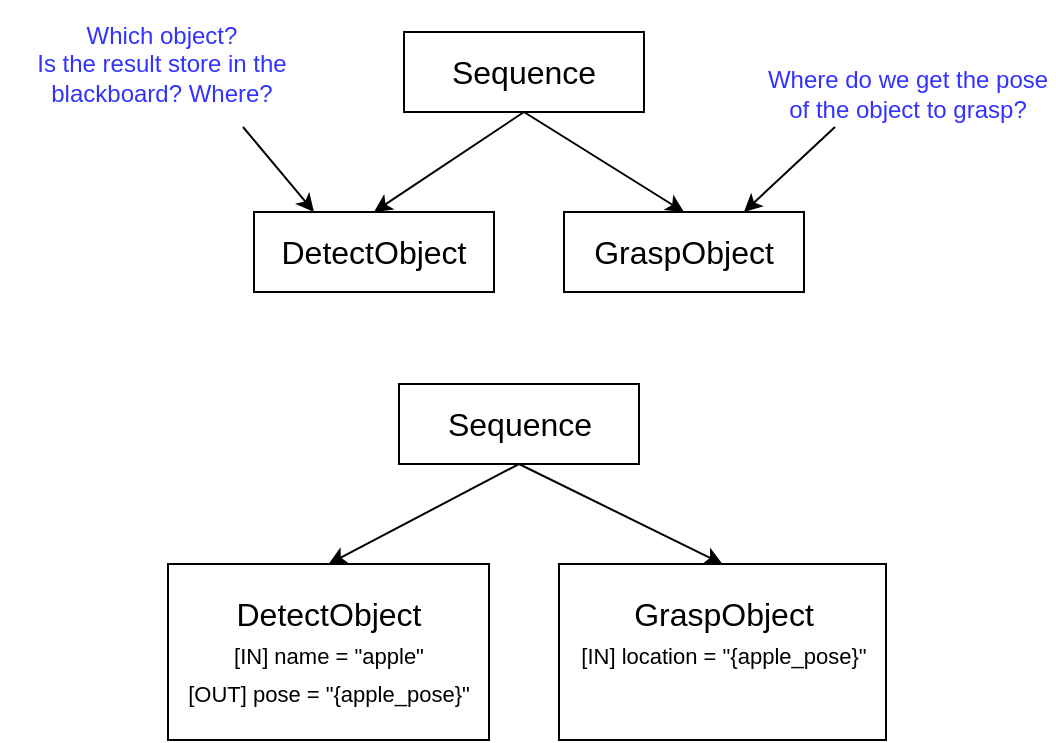 <mxfile version="23.1.5" type="device">
  <diagram name="Page-1" id="gSZtd7ybaE-YaSdB-lf6">
    <mxGraphModel dx="717" dy="440" grid="0" gridSize="10" guides="1" tooltips="1" connect="1" arrows="1" fold="1" page="1" pageScale="1" pageWidth="850" pageHeight="1100" math="0" shadow="0">
      <root>
        <mxCell id="0" />
        <mxCell id="1" parent="0" />
        <mxCell id="Tmei_RwYaEZryfnuTa6W-7" style="rounded=0;orthogonalLoop=1;jettySize=auto;html=1;exitX=0.5;exitY=1;exitDx=0;exitDy=0;entryX=0.5;entryY=0;entryDx=0;entryDy=0;" edge="1" parent="1" source="Tmei_RwYaEZryfnuTa6W-2" target="Tmei_RwYaEZryfnuTa6W-3">
          <mxGeometry relative="1" as="geometry" />
        </mxCell>
        <mxCell id="Tmei_RwYaEZryfnuTa6W-10" style="rounded=0;orthogonalLoop=1;jettySize=auto;html=1;exitX=0.5;exitY=1;exitDx=0;exitDy=0;entryX=0.5;entryY=0;entryDx=0;entryDy=0;" edge="1" parent="1" source="Tmei_RwYaEZryfnuTa6W-2" target="Tmei_RwYaEZryfnuTa6W-4">
          <mxGeometry relative="1" as="geometry" />
        </mxCell>
        <mxCell id="Tmei_RwYaEZryfnuTa6W-2" value="Sequence" style="rounded=0;whiteSpace=wrap;html=1;fontSize=16;" vertex="1" parent="1">
          <mxGeometry x="380" y="270" width="120" height="40" as="geometry" />
        </mxCell>
        <mxCell id="Tmei_RwYaEZryfnuTa6W-3" value="DetectObject" style="rounded=0;whiteSpace=wrap;html=1;fontSize=16;" vertex="1" parent="1">
          <mxGeometry x="305" y="360" width="120" height="40" as="geometry" />
        </mxCell>
        <mxCell id="Tmei_RwYaEZryfnuTa6W-4" value="GraspObject" style="rounded=0;whiteSpace=wrap;html=1;fontSize=16;" vertex="1" parent="1">
          <mxGeometry x="460" y="360" width="120" height="40" as="geometry" />
        </mxCell>
        <mxCell id="Tmei_RwYaEZryfnuTa6W-6" style="rounded=0;orthogonalLoop=1;jettySize=auto;html=1;exitX=0.75;exitY=1;exitDx=0;exitDy=0;entryX=0.25;entryY=0;entryDx=0;entryDy=0;" edge="1" parent="1" source="Tmei_RwYaEZryfnuTa6W-5" target="Tmei_RwYaEZryfnuTa6W-3">
          <mxGeometry relative="1" as="geometry" />
        </mxCell>
        <mxCell id="Tmei_RwYaEZryfnuTa6W-5" value="Which object?&lt;div&gt;Is the result store in the&lt;/div&gt;&lt;div&gt;&lt;span style=&quot;background-color: initial;&quot;&gt;blackboard? Where?&lt;/span&gt;&lt;/div&gt;" style="text;html=1;align=center;verticalAlign=middle;whiteSpace=wrap;rounded=0;fontColor=#3333FF;" vertex="1" parent="1">
          <mxGeometry x="178" y="254" width="162" height="63.5" as="geometry" />
        </mxCell>
        <mxCell id="Tmei_RwYaEZryfnuTa6W-9" style="rounded=0;orthogonalLoop=1;jettySize=auto;html=1;exitX=0.25;exitY=1;exitDx=0;exitDy=0;entryX=0.75;entryY=0;entryDx=0;entryDy=0;" edge="1" parent="1" source="Tmei_RwYaEZryfnuTa6W-8" target="Tmei_RwYaEZryfnuTa6W-4">
          <mxGeometry relative="1" as="geometry" />
        </mxCell>
        <mxCell id="Tmei_RwYaEZryfnuTa6W-8" value="&lt;span style=&quot;background-color: initial;&quot;&gt;Where do we get the pose of the object to grasp?&lt;/span&gt;" style="text;html=1;align=center;verticalAlign=middle;whiteSpace=wrap;rounded=0;fontColor=#3333FF;" vertex="1" parent="1">
          <mxGeometry x="559" y="285" width="146" height="32.5" as="geometry" />
        </mxCell>
        <mxCell id="Tmei_RwYaEZryfnuTa6W-11" style="rounded=0;orthogonalLoop=1;jettySize=auto;html=1;exitX=0.5;exitY=1;exitDx=0;exitDy=0;entryX=0.5;entryY=0;entryDx=0;entryDy=0;" edge="1" parent="1" source="Tmei_RwYaEZryfnuTa6W-13" target="Tmei_RwYaEZryfnuTa6W-14">
          <mxGeometry relative="1" as="geometry" />
        </mxCell>
        <mxCell id="Tmei_RwYaEZryfnuTa6W-12" style="rounded=0;orthogonalLoop=1;jettySize=auto;html=1;exitX=0.5;exitY=1;exitDx=0;exitDy=0;entryX=0.5;entryY=0;entryDx=0;entryDy=0;" edge="1" parent="1" source="Tmei_RwYaEZryfnuTa6W-13" target="Tmei_RwYaEZryfnuTa6W-15">
          <mxGeometry relative="1" as="geometry" />
        </mxCell>
        <mxCell id="Tmei_RwYaEZryfnuTa6W-13" value="Sequence" style="rounded=0;whiteSpace=wrap;html=1;fontSize=16;" vertex="1" parent="1">
          <mxGeometry x="377.5" y="446" width="120" height="40" as="geometry" />
        </mxCell>
        <mxCell id="Tmei_RwYaEZryfnuTa6W-14" value="DetectObject&lt;br&gt;&lt;font style=&quot;font-size: 11px;&quot;&gt;[IN] name = &quot;apple&quot;&lt;br&gt;[OUT] pose = &quot;{apple_pose}&quot;&lt;br&gt;&lt;/font&gt;" style="rounded=0;whiteSpace=wrap;html=1;fontSize=16;" vertex="1" parent="1">
          <mxGeometry x="262" y="536" width="160.5" height="88" as="geometry" />
        </mxCell>
        <mxCell id="Tmei_RwYaEZryfnuTa6W-15" value="GraspObject&lt;br style=&quot;font-size: 15px;&quot;&gt;&lt;font style=&quot;font-size: 11px;&quot;&gt;[IN] location = &quot;{apple_pose}&quot;&lt;br&gt;&lt;br&gt;&lt;/font&gt;" style="rounded=0;whiteSpace=wrap;html=1;fontSize=16;" vertex="1" parent="1">
          <mxGeometry x="457.5" y="536" width="163.5" height="88" as="geometry" />
        </mxCell>
      </root>
    </mxGraphModel>
  </diagram>
</mxfile>
